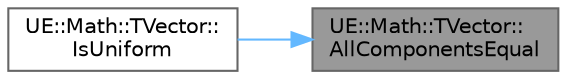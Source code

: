 digraph "UE::Math::TVector::AllComponentsEqual"
{
 // INTERACTIVE_SVG=YES
 // LATEX_PDF_SIZE
  bgcolor="transparent";
  edge [fontname=Helvetica,fontsize=10,labelfontname=Helvetica,labelfontsize=10];
  node [fontname=Helvetica,fontsize=10,shape=box,height=0.2,width=0.4];
  rankdir="RL";
  Node1 [id="Node000001",label="UE::Math::TVector::\lAllComponentsEqual",height=0.2,width=0.4,color="gray40", fillcolor="grey60", style="filled", fontcolor="black",tooltip="Checks whether all components of this vector are the same, within a tolerance."];
  Node1 -> Node2 [id="edge1_Node000001_Node000002",dir="back",color="steelblue1",style="solid",tooltip=" "];
  Node2 [id="Node000002",label="UE::Math::TVector::\lIsUniform",height=0.2,width=0.4,color="grey40", fillcolor="white", style="filled",URL="$de/d77/structUE_1_1Math_1_1TVector.html#a78bbd78f152c66be01603fb57ea1e750",tooltip="Check whether X, Y and Z are nearly equal."];
}
